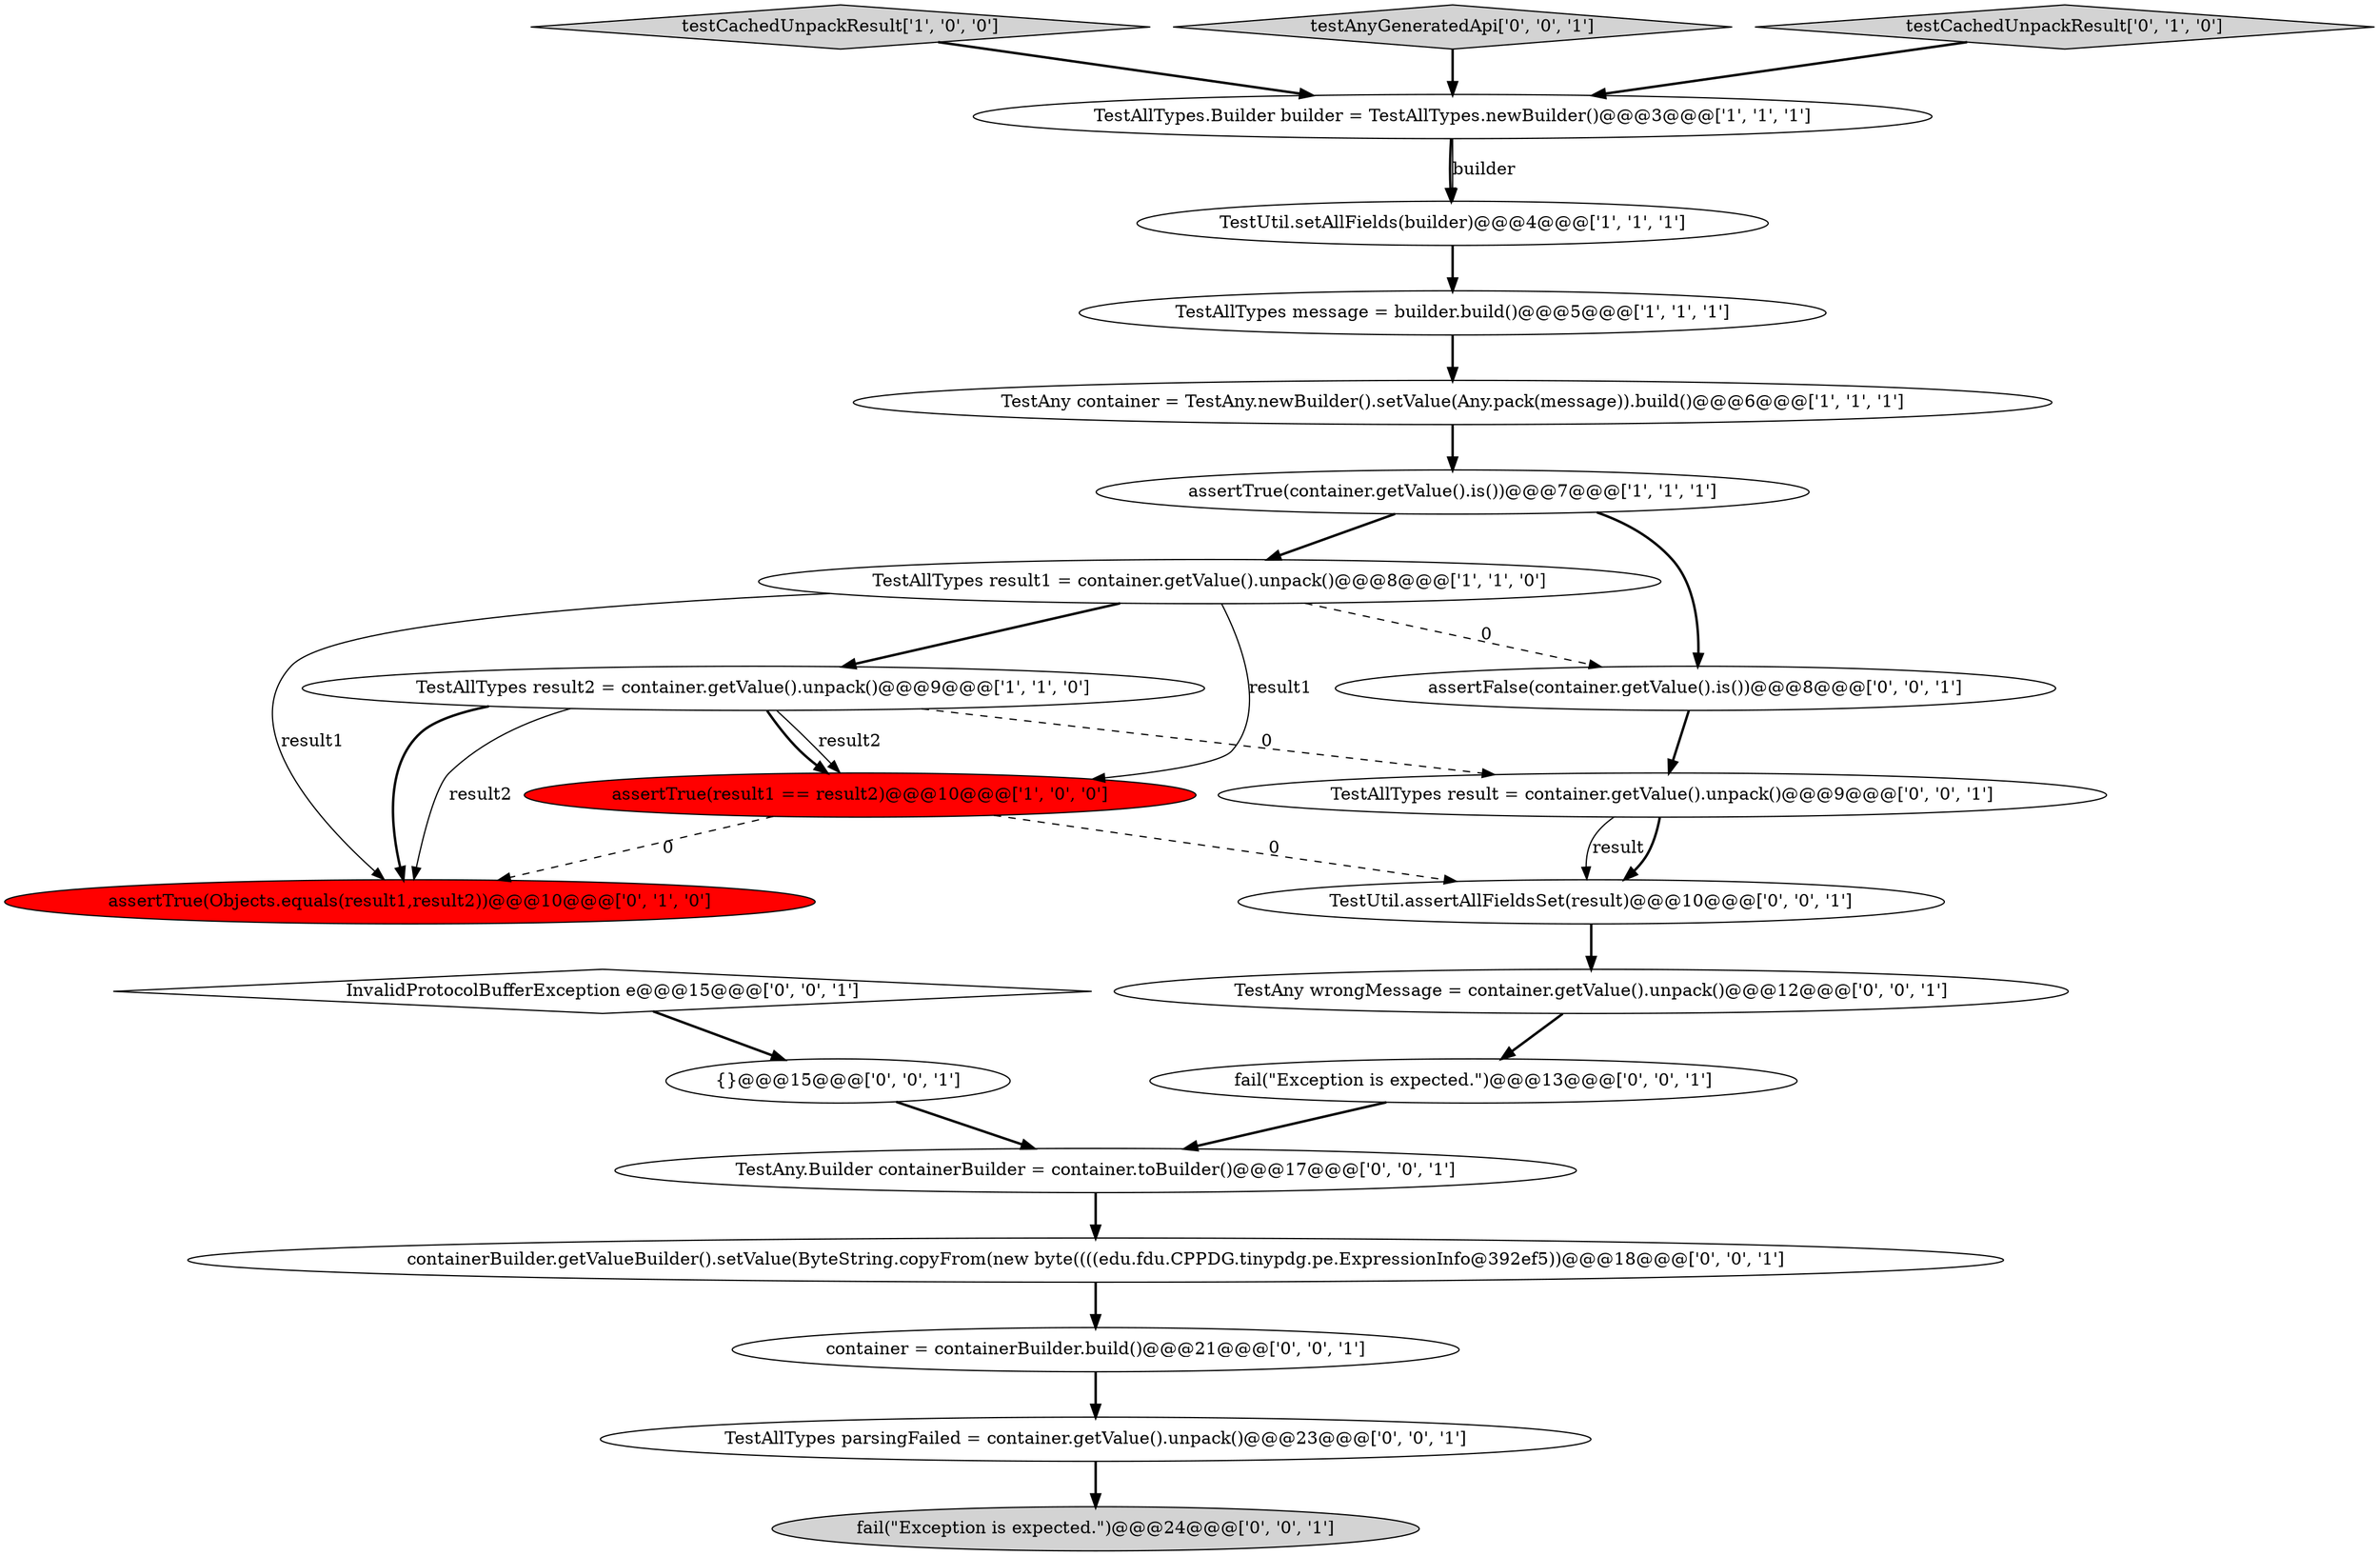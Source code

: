digraph {
10 [style = filled, label = "assertTrue(Objects.equals(result1,result2))@@@10@@@['0', '1', '0']", fillcolor = red, shape = ellipse image = "AAA1AAABBB2BBB"];
15 [style = filled, label = "InvalidProtocolBufferException e@@@15@@@['0', '0', '1']", fillcolor = white, shape = diamond image = "AAA0AAABBB3BBB"];
18 [style = filled, label = "container = containerBuilder.build()@@@21@@@['0', '0', '1']", fillcolor = white, shape = ellipse image = "AAA0AAABBB3BBB"];
5 [style = filled, label = "testCachedUnpackResult['1', '0', '0']", fillcolor = lightgray, shape = diamond image = "AAA0AAABBB1BBB"];
4 [style = filled, label = "TestAllTypes result2 = container.getValue().unpack()@@@9@@@['1', '1', '0']", fillcolor = white, shape = ellipse image = "AAA0AAABBB1BBB"];
0 [style = filled, label = "assertTrue(result1 == result2)@@@10@@@['1', '0', '0']", fillcolor = red, shape = ellipse image = "AAA1AAABBB1BBB"];
13 [style = filled, label = "TestAllTypes result = container.getValue().unpack()@@@9@@@['0', '0', '1']", fillcolor = white, shape = ellipse image = "AAA0AAABBB3BBB"];
11 [style = filled, label = "fail(\"Exception is expected.\")@@@24@@@['0', '0', '1']", fillcolor = lightgray, shape = ellipse image = "AAA0AAABBB3BBB"];
16 [style = filled, label = "TestAny wrongMessage = container.getValue().unpack()@@@12@@@['0', '0', '1']", fillcolor = white, shape = ellipse image = "AAA0AAABBB3BBB"];
14 [style = filled, label = "testAnyGeneratedApi['0', '0', '1']", fillcolor = lightgray, shape = diamond image = "AAA0AAABBB3BBB"];
1 [style = filled, label = "TestAllTypes result1 = container.getValue().unpack()@@@8@@@['1', '1', '0']", fillcolor = white, shape = ellipse image = "AAA0AAABBB1BBB"];
17 [style = filled, label = "TestAny.Builder containerBuilder = container.toBuilder()@@@17@@@['0', '0', '1']", fillcolor = white, shape = ellipse image = "AAA0AAABBB3BBB"];
20 [style = filled, label = "TestUtil.assertAllFieldsSet(result)@@@10@@@['0', '0', '1']", fillcolor = white, shape = ellipse image = "AAA0AAABBB3BBB"];
21 [style = filled, label = "{}@@@15@@@['0', '0', '1']", fillcolor = white, shape = ellipse image = "AAA0AAABBB3BBB"];
7 [style = filled, label = "TestAny container = TestAny.newBuilder().setValue(Any.pack(message)).build()@@@6@@@['1', '1', '1']", fillcolor = white, shape = ellipse image = "AAA0AAABBB1BBB"];
9 [style = filled, label = "testCachedUnpackResult['0', '1', '0']", fillcolor = lightgray, shape = diamond image = "AAA0AAABBB2BBB"];
22 [style = filled, label = "assertFalse(container.getValue().is())@@@8@@@['0', '0', '1']", fillcolor = white, shape = ellipse image = "AAA0AAABBB3BBB"];
3 [style = filled, label = "TestUtil.setAllFields(builder)@@@4@@@['1', '1', '1']", fillcolor = white, shape = ellipse image = "AAA0AAABBB1BBB"];
8 [style = filled, label = "assertTrue(container.getValue().is())@@@7@@@['1', '1', '1']", fillcolor = white, shape = ellipse image = "AAA0AAABBB1BBB"];
23 [style = filled, label = "containerBuilder.getValueBuilder().setValue(ByteString.copyFrom(new byte((((edu.fdu.CPPDG.tinypdg.pe.ExpressionInfo@392ef5))@@@18@@@['0', '0', '1']", fillcolor = white, shape = ellipse image = "AAA0AAABBB3BBB"];
2 [style = filled, label = "TestAllTypes.Builder builder = TestAllTypes.newBuilder()@@@3@@@['1', '1', '1']", fillcolor = white, shape = ellipse image = "AAA0AAABBB1BBB"];
19 [style = filled, label = "TestAllTypes parsingFailed = container.getValue().unpack()@@@23@@@['0', '0', '1']", fillcolor = white, shape = ellipse image = "AAA0AAABBB3BBB"];
12 [style = filled, label = "fail(\"Exception is expected.\")@@@13@@@['0', '0', '1']", fillcolor = white, shape = ellipse image = "AAA0AAABBB3BBB"];
6 [style = filled, label = "TestAllTypes message = builder.build()@@@5@@@['1', '1', '1']", fillcolor = white, shape = ellipse image = "AAA0AAABBB1BBB"];
1->10 [style = solid, label="result1"];
4->10 [style = bold, label=""];
1->4 [style = bold, label=""];
13->20 [style = solid, label="result"];
9->2 [style = bold, label=""];
15->21 [style = bold, label=""];
2->3 [style = bold, label=""];
12->17 [style = bold, label=""];
18->19 [style = bold, label=""];
3->6 [style = bold, label=""];
19->11 [style = bold, label=""];
7->8 [style = bold, label=""];
0->20 [style = dashed, label="0"];
17->23 [style = bold, label=""];
0->10 [style = dashed, label="0"];
1->22 [style = dashed, label="0"];
4->0 [style = bold, label=""];
8->22 [style = bold, label=""];
8->1 [style = bold, label=""];
1->0 [style = solid, label="result1"];
5->2 [style = bold, label=""];
20->16 [style = bold, label=""];
4->10 [style = solid, label="result2"];
2->3 [style = solid, label="builder"];
4->0 [style = solid, label="result2"];
14->2 [style = bold, label=""];
6->7 [style = bold, label=""];
4->13 [style = dashed, label="0"];
16->12 [style = bold, label=""];
21->17 [style = bold, label=""];
23->18 [style = bold, label=""];
22->13 [style = bold, label=""];
13->20 [style = bold, label=""];
}
